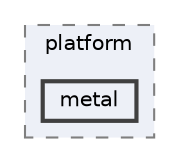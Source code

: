 digraph "source/platform/metal"
{
 // LATEX_PDF_SIZE
  bgcolor="transparent";
  edge [fontname=Helvetica,fontsize=10,labelfontname=Helvetica,labelfontsize=10];
  node [fontname=Helvetica,fontsize=10,shape=box,height=0.2,width=0.4];
  compound=true
  subgraph clusterdir_deecb1fcc82e0608460c467d95c3be6b {
    graph [ bgcolor="#edf0f7", pencolor="grey50", label="platform", fontname=Helvetica,fontsize=10 style="filled,dashed", URL="dir_deecb1fcc82e0608460c467d95c3be6b.html",tooltip=""]
  dir_67eb862d48d3d7cd111609031dac7946 [label="metal", fillcolor="#edf0f7", color="grey25", style="filled,bold", URL="dir_67eb862d48d3d7cd111609031dac7946.html",tooltip=""];
  }
}
